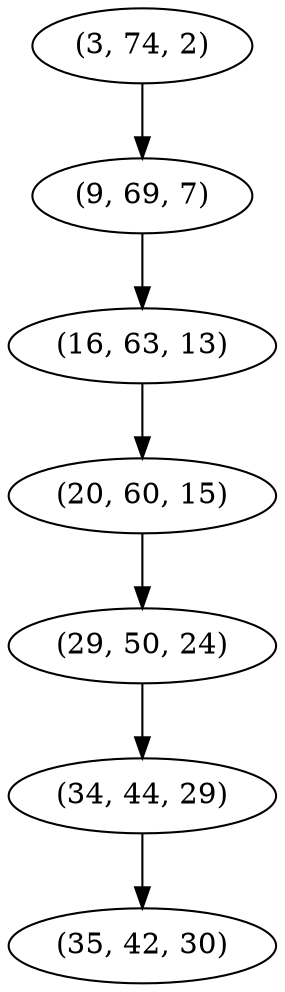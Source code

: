digraph tree {
    "(3, 74, 2)";
    "(9, 69, 7)";
    "(16, 63, 13)";
    "(20, 60, 15)";
    "(29, 50, 24)";
    "(34, 44, 29)";
    "(35, 42, 30)";
    "(3, 74, 2)" -> "(9, 69, 7)";
    "(9, 69, 7)" -> "(16, 63, 13)";
    "(16, 63, 13)" -> "(20, 60, 15)";
    "(20, 60, 15)" -> "(29, 50, 24)";
    "(29, 50, 24)" -> "(34, 44, 29)";
    "(34, 44, 29)" -> "(35, 42, 30)";
}
